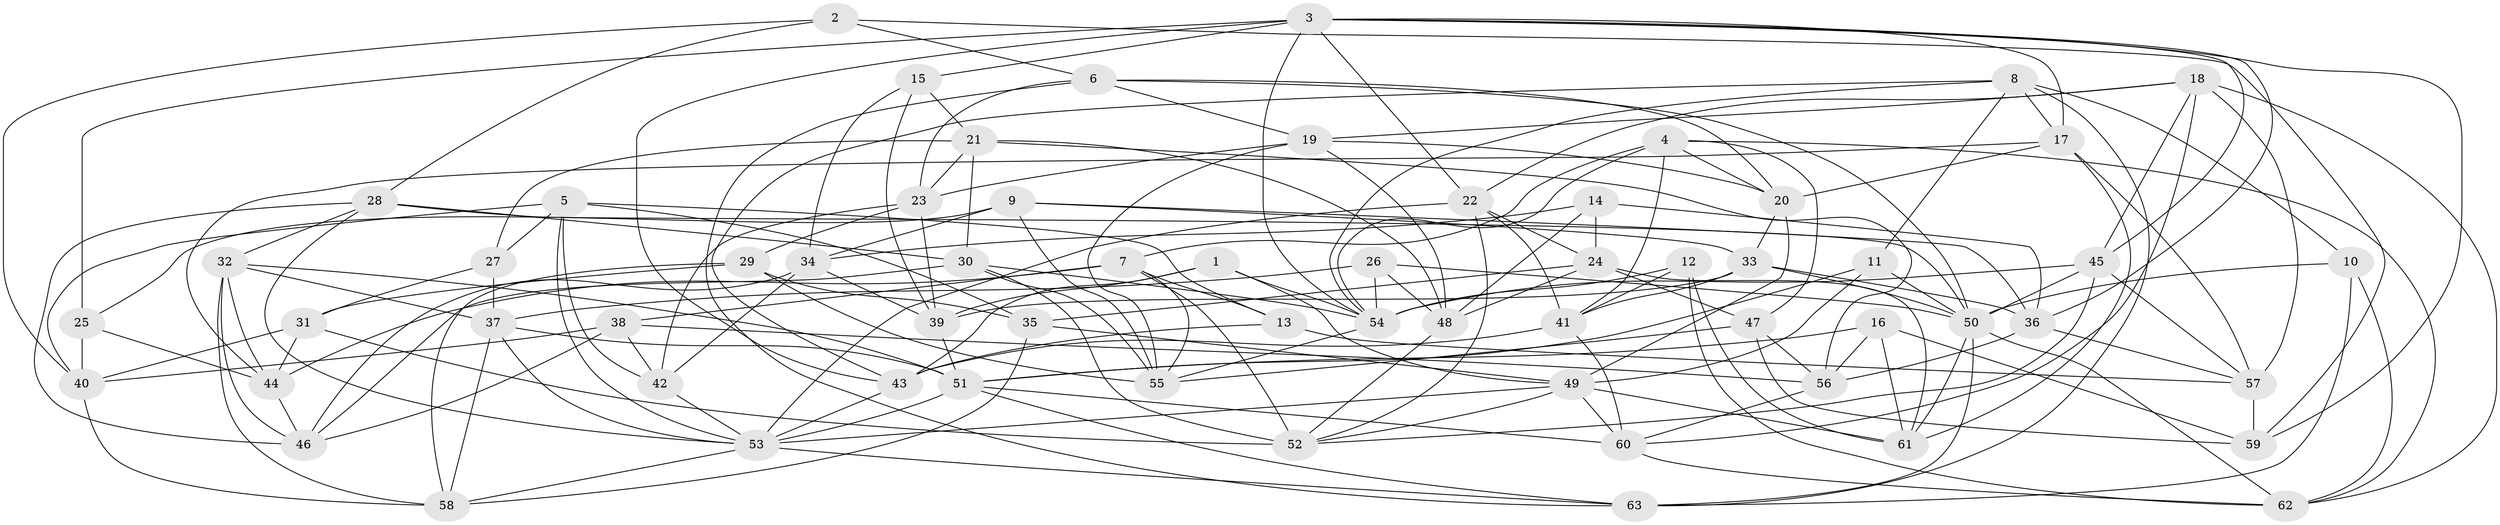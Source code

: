 // original degree distribution, {4: 1.0}
// Generated by graph-tools (version 1.1) at 2025/26/03/09/25 03:26:59]
// undirected, 63 vertices, 183 edges
graph export_dot {
graph [start="1"]
  node [color=gray90,style=filled];
  1;
  2;
  3;
  4;
  5;
  6;
  7;
  8;
  9;
  10;
  11;
  12;
  13;
  14;
  15;
  16;
  17;
  18;
  19;
  20;
  21;
  22;
  23;
  24;
  25;
  26;
  27;
  28;
  29;
  30;
  31;
  32;
  33;
  34;
  35;
  36;
  37;
  38;
  39;
  40;
  41;
  42;
  43;
  44;
  45;
  46;
  47;
  48;
  49;
  50;
  51;
  52;
  53;
  54;
  55;
  56;
  57;
  58;
  59;
  60;
  61;
  62;
  63;
  1 -- 39 [weight=1.0];
  1 -- 43 [weight=1.0];
  1 -- 49 [weight=1.0];
  1 -- 54 [weight=1.0];
  2 -- 6 [weight=1.0];
  2 -- 28 [weight=1.0];
  2 -- 40 [weight=1.0];
  2 -- 59 [weight=1.0];
  3 -- 15 [weight=1.0];
  3 -- 17 [weight=1.0];
  3 -- 22 [weight=1.0];
  3 -- 25 [weight=1.0];
  3 -- 36 [weight=1.0];
  3 -- 43 [weight=1.0];
  3 -- 45 [weight=1.0];
  3 -- 54 [weight=2.0];
  3 -- 59 [weight=1.0];
  4 -- 7 [weight=1.0];
  4 -- 20 [weight=1.0];
  4 -- 41 [weight=1.0];
  4 -- 47 [weight=1.0];
  4 -- 54 [weight=1.0];
  4 -- 62 [weight=1.0];
  5 -- 13 [weight=1.0];
  5 -- 27 [weight=1.0];
  5 -- 35 [weight=1.0];
  5 -- 40 [weight=1.0];
  5 -- 42 [weight=1.0];
  5 -- 53 [weight=1.0];
  6 -- 19 [weight=1.0];
  6 -- 20 [weight=1.0];
  6 -- 23 [weight=1.0];
  6 -- 50 [weight=1.0];
  6 -- 63 [weight=1.0];
  7 -- 13 [weight=1.0];
  7 -- 38 [weight=1.0];
  7 -- 44 [weight=1.0];
  7 -- 52 [weight=1.0];
  7 -- 55 [weight=1.0];
  8 -- 10 [weight=1.0];
  8 -- 11 [weight=1.0];
  8 -- 17 [weight=1.0];
  8 -- 43 [weight=1.0];
  8 -- 54 [weight=1.0];
  8 -- 63 [weight=1.0];
  9 -- 25 [weight=1.0];
  9 -- 33 [weight=1.0];
  9 -- 34 [weight=1.0];
  9 -- 36 [weight=1.0];
  9 -- 55 [weight=2.0];
  10 -- 50 [weight=1.0];
  10 -- 62 [weight=1.0];
  10 -- 63 [weight=1.0];
  11 -- 49 [weight=1.0];
  11 -- 50 [weight=1.0];
  11 -- 51 [weight=1.0];
  12 -- 41 [weight=1.0];
  12 -- 54 [weight=1.0];
  12 -- 61 [weight=1.0];
  12 -- 62 [weight=1.0];
  13 -- 43 [weight=1.0];
  13 -- 57 [weight=1.0];
  14 -- 24 [weight=1.0];
  14 -- 34 [weight=1.0];
  14 -- 36 [weight=1.0];
  14 -- 48 [weight=1.0];
  15 -- 21 [weight=1.0];
  15 -- 34 [weight=1.0];
  15 -- 39 [weight=1.0];
  16 -- 51 [weight=1.0];
  16 -- 56 [weight=1.0];
  16 -- 59 [weight=1.0];
  16 -- 61 [weight=1.0];
  17 -- 20 [weight=1.0];
  17 -- 44 [weight=1.0];
  17 -- 57 [weight=1.0];
  17 -- 61 [weight=1.0];
  18 -- 19 [weight=1.0];
  18 -- 22 [weight=1.0];
  18 -- 45 [weight=1.0];
  18 -- 57 [weight=1.0];
  18 -- 60 [weight=1.0];
  18 -- 62 [weight=1.0];
  19 -- 20 [weight=1.0];
  19 -- 23 [weight=1.0];
  19 -- 48 [weight=1.0];
  19 -- 55 [weight=1.0];
  20 -- 33 [weight=1.0];
  20 -- 49 [weight=1.0];
  21 -- 23 [weight=1.0];
  21 -- 27 [weight=1.0];
  21 -- 30 [weight=1.0];
  21 -- 48 [weight=1.0];
  21 -- 56 [weight=1.0];
  22 -- 24 [weight=1.0];
  22 -- 41 [weight=1.0];
  22 -- 52 [weight=1.0];
  22 -- 53 [weight=1.0];
  23 -- 29 [weight=1.0];
  23 -- 39 [weight=1.0];
  23 -- 42 [weight=1.0];
  24 -- 35 [weight=1.0];
  24 -- 47 [weight=1.0];
  24 -- 48 [weight=1.0];
  24 -- 61 [weight=1.0];
  25 -- 40 [weight=1.0];
  25 -- 44 [weight=1.0];
  26 -- 37 [weight=1.0];
  26 -- 48 [weight=1.0];
  26 -- 50 [weight=1.0];
  26 -- 54 [weight=1.0];
  27 -- 31 [weight=1.0];
  27 -- 37 [weight=1.0];
  28 -- 30 [weight=1.0];
  28 -- 32 [weight=1.0];
  28 -- 46 [weight=1.0];
  28 -- 50 [weight=1.0];
  28 -- 53 [weight=1.0];
  29 -- 31 [weight=1.0];
  29 -- 35 [weight=2.0];
  29 -- 55 [weight=1.0];
  29 -- 58 [weight=1.0];
  30 -- 46 [weight=1.0];
  30 -- 52 [weight=1.0];
  30 -- 54 [weight=1.0];
  30 -- 55 [weight=1.0];
  31 -- 40 [weight=1.0];
  31 -- 44 [weight=1.0];
  31 -- 52 [weight=2.0];
  32 -- 37 [weight=1.0];
  32 -- 44 [weight=1.0];
  32 -- 46 [weight=1.0];
  32 -- 51 [weight=1.0];
  32 -- 58 [weight=1.0];
  33 -- 36 [weight=1.0];
  33 -- 39 [weight=1.0];
  33 -- 41 [weight=1.0];
  33 -- 50 [weight=1.0];
  34 -- 39 [weight=1.0];
  34 -- 42 [weight=1.0];
  34 -- 46 [weight=1.0];
  35 -- 49 [weight=1.0];
  35 -- 58 [weight=1.0];
  36 -- 56 [weight=1.0];
  36 -- 57 [weight=1.0];
  37 -- 51 [weight=1.0];
  37 -- 53 [weight=1.0];
  37 -- 58 [weight=1.0];
  38 -- 40 [weight=1.0];
  38 -- 42 [weight=2.0];
  38 -- 46 [weight=1.0];
  38 -- 56 [weight=1.0];
  39 -- 51 [weight=1.0];
  40 -- 58 [weight=1.0];
  41 -- 43 [weight=1.0];
  41 -- 60 [weight=1.0];
  42 -- 53 [weight=1.0];
  43 -- 53 [weight=1.0];
  44 -- 46 [weight=1.0];
  45 -- 50 [weight=1.0];
  45 -- 52 [weight=1.0];
  45 -- 54 [weight=1.0];
  45 -- 57 [weight=1.0];
  47 -- 55 [weight=1.0];
  47 -- 56 [weight=1.0];
  47 -- 59 [weight=2.0];
  48 -- 52 [weight=1.0];
  49 -- 52 [weight=1.0];
  49 -- 53 [weight=1.0];
  49 -- 60 [weight=1.0];
  49 -- 61 [weight=1.0];
  50 -- 61 [weight=1.0];
  50 -- 62 [weight=1.0];
  50 -- 63 [weight=1.0];
  51 -- 53 [weight=1.0];
  51 -- 60 [weight=1.0];
  51 -- 63 [weight=1.0];
  53 -- 58 [weight=1.0];
  53 -- 63 [weight=1.0];
  54 -- 55 [weight=1.0];
  56 -- 60 [weight=1.0];
  57 -- 59 [weight=1.0];
  60 -- 62 [weight=1.0];
}
